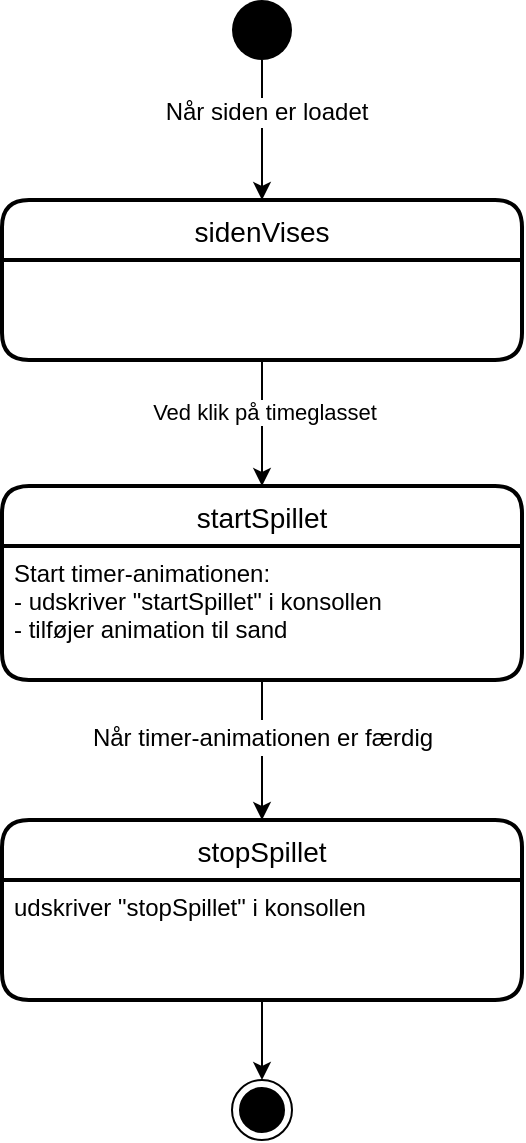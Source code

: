 <mxfile>
    <diagram id="9JmcImGVnm6acoKlBlC9" name="Page-1">
        <mxGraphModel dx="700" dy="542" grid="1" gridSize="10" guides="1" tooltips="1" connect="1" arrows="1" fold="1" page="1" pageScale="1" pageWidth="827" pageHeight="1169" math="0" shadow="0">
            <root>
                <mxCell id="0"/>
                <mxCell id="1" parent="0"/>
                <mxCell id="iuU_2dQMTSEWbqAGZvUB-1" value="" style="edgeStyle=orthogonalEdgeStyle;rounded=0;orthogonalLoop=1;jettySize=auto;html=1;fontColor=#000000;entryX=0.5;entryY=0;entryDx=0;entryDy=0;" parent="1" source="iuU_2dQMTSEWbqAGZvUB-3" target="2" edge="1">
                    <mxGeometry relative="1" as="geometry">
                        <mxPoint x="399" y="115" as="targetPoint"/>
                    </mxGeometry>
                </mxCell>
                <mxCell id="iuU_2dQMTSEWbqAGZvUB-2" value="&lt;font style=&quot;font-size: 12px&quot;&gt;Når siden er loadet&lt;/font&gt;" style="edgeLabel;html=1;align=center;verticalAlign=middle;resizable=0;points=[];fontColor=#000000;" parent="iuU_2dQMTSEWbqAGZvUB-1" connectable="0" vertex="1">
                    <mxGeometry x="-0.274" y="2" relative="1" as="geometry">
                        <mxPoint as="offset"/>
                    </mxGeometry>
                </mxCell>
                <mxCell id="iuU_2dQMTSEWbqAGZvUB-3" value="" style="ellipse;fillColor=#000000;strokeColor=none;rounded=1;" parent="1" vertex="1">
                    <mxGeometry x="384" y="20" width="30" height="30" as="geometry"/>
                </mxCell>
                <mxCell id="iuU_2dQMTSEWbqAGZvUB-4" value="stopSpillet" style="swimlane;childLayout=stackLayout;horizontal=1;startSize=30;horizontalStack=0;rounded=1;fontSize=14;fontStyle=0;strokeWidth=2;resizeParent=0;resizeLast=1;shadow=0;dashed=0;align=center;expand=0;resizable=0;" parent="1" vertex="1">
                    <mxGeometry x="269" y="430" width="260" height="90" as="geometry"/>
                </mxCell>
                <mxCell id="iuU_2dQMTSEWbqAGZvUB-5" value="udskriver &quot;stopSpillet&quot; i konsollen" style="align=left;strokeColor=none;fillColor=none;spacingLeft=4;fontSize=12;verticalAlign=top;resizable=0;rotatable=0;part=1;rounded=0;" parent="iuU_2dQMTSEWbqAGZvUB-4" vertex="1">
                    <mxGeometry y="30" width="260" height="60" as="geometry"/>
                </mxCell>
                <mxCell id="iuU_2dQMTSEWbqAGZvUB-6" value="startSpillet" style="swimlane;childLayout=stackLayout;horizontal=1;startSize=30;horizontalStack=0;rounded=1;fontSize=14;fontStyle=0;strokeWidth=2;resizeParent=0;resizeLast=1;shadow=0;dashed=0;align=center;expand=0;resizable=0;" parent="1" vertex="1">
                    <mxGeometry x="269" y="263" width="260" height="97" as="geometry"/>
                </mxCell>
                <mxCell id="iuU_2dQMTSEWbqAGZvUB-7" value="Start timer-animationen:&#10;- udskriver &quot;startSpillet&quot; i konsollen&#10;- tilføjer animation til sand" style="align=left;strokeColor=none;fillColor=none;spacingLeft=4;fontSize=12;verticalAlign=top;resizable=0;rotatable=0;part=1;rounded=0;" parent="iuU_2dQMTSEWbqAGZvUB-6" vertex="1">
                    <mxGeometry y="30" width="260" height="67" as="geometry"/>
                </mxCell>
                <mxCell id="iuU_2dQMTSEWbqAGZvUB-8" style="edgeStyle=orthogonalEdgeStyle;rounded=0;orthogonalLoop=1;jettySize=auto;html=1;exitX=0.5;exitY=1;exitDx=0;exitDy=0;entryX=0.5;entryY=0;entryDx=0;entryDy=0;" parent="1" source="iuU_2dQMTSEWbqAGZvUB-7" target="iuU_2dQMTSEWbqAGZvUB-4" edge="1">
                    <mxGeometry relative="1" as="geometry"/>
                </mxCell>
                <mxCell id="iuU_2dQMTSEWbqAGZvUB-9" value="&lt;div style=&quot;font-size: 12px ; line-height: 18px&quot;&gt;&lt;span style=&quot;background-color: rgb(255 , 255 , 255)&quot;&gt;Når timer-animationen er færdig&lt;/span&gt;&lt;/div&gt;" style="edgeLabel;html=1;align=center;verticalAlign=middle;resizable=0;points=[];" parent="iuU_2dQMTSEWbqAGZvUB-8" connectable="0" vertex="1">
                    <mxGeometry x="-0.206" relative="1" as="geometry">
                        <mxPoint as="offset"/>
                    </mxGeometry>
                </mxCell>
                <mxCell id="iuU_2dQMTSEWbqAGZvUB-10" value="" style="ellipse;html=1;shape=endState;fillColor=#000000;strokeColor=#000000;rounded=1;labelBackgroundColor=#FFFFFF;fontFamily=Helvetica;fontSize=12;fontColor=#000000;" parent="1" vertex="1">
                    <mxGeometry x="384" y="560" width="30" height="30" as="geometry"/>
                </mxCell>
                <mxCell id="iuU_2dQMTSEWbqAGZvUB-11" style="edgeStyle=orthogonalEdgeStyle;rounded=0;orthogonalLoop=1;jettySize=auto;html=1;exitX=0.5;exitY=1;exitDx=0;exitDy=0;fontFamily=Helvetica;fontSize=12;fontColor=#000000;" parent="1" source="iuU_2dQMTSEWbqAGZvUB-5" target="iuU_2dQMTSEWbqAGZvUB-10" edge="1">
                    <mxGeometry relative="1" as="geometry"/>
                </mxCell>
                <mxCell id="4" value="" style="edgeStyle=none;html=1;entryX=0.5;entryY=0;entryDx=0;entryDy=0;" parent="1" source="2" target="iuU_2dQMTSEWbqAGZvUB-6" edge="1">
                    <mxGeometry relative="1" as="geometry">
                        <mxPoint x="420" y="250" as="targetPoint"/>
                    </mxGeometry>
                </mxCell>
                <mxCell id="5" value="Ved klik på timeglasset" style="edgeLabel;html=1;align=center;verticalAlign=middle;resizable=0;points=[];" parent="4" vertex="1" connectable="0">
                    <mxGeometry x="-0.188" y="1" relative="1" as="geometry">
                        <mxPoint as="offset"/>
                    </mxGeometry>
                </mxCell>
                <mxCell id="2" value="sidenVises" style="swimlane;childLayout=stackLayout;horizontal=1;startSize=30;horizontalStack=0;rounded=1;fontSize=14;fontStyle=0;strokeWidth=2;resizeParent=0;resizeLast=1;shadow=0;dashed=0;align=center;expand=0;resizable=0;" parent="1" vertex="1">
                    <mxGeometry x="269" y="120" width="260" height="80" as="geometry"/>
                </mxCell>
            </root>
        </mxGraphModel>
    </diagram>
</mxfile>